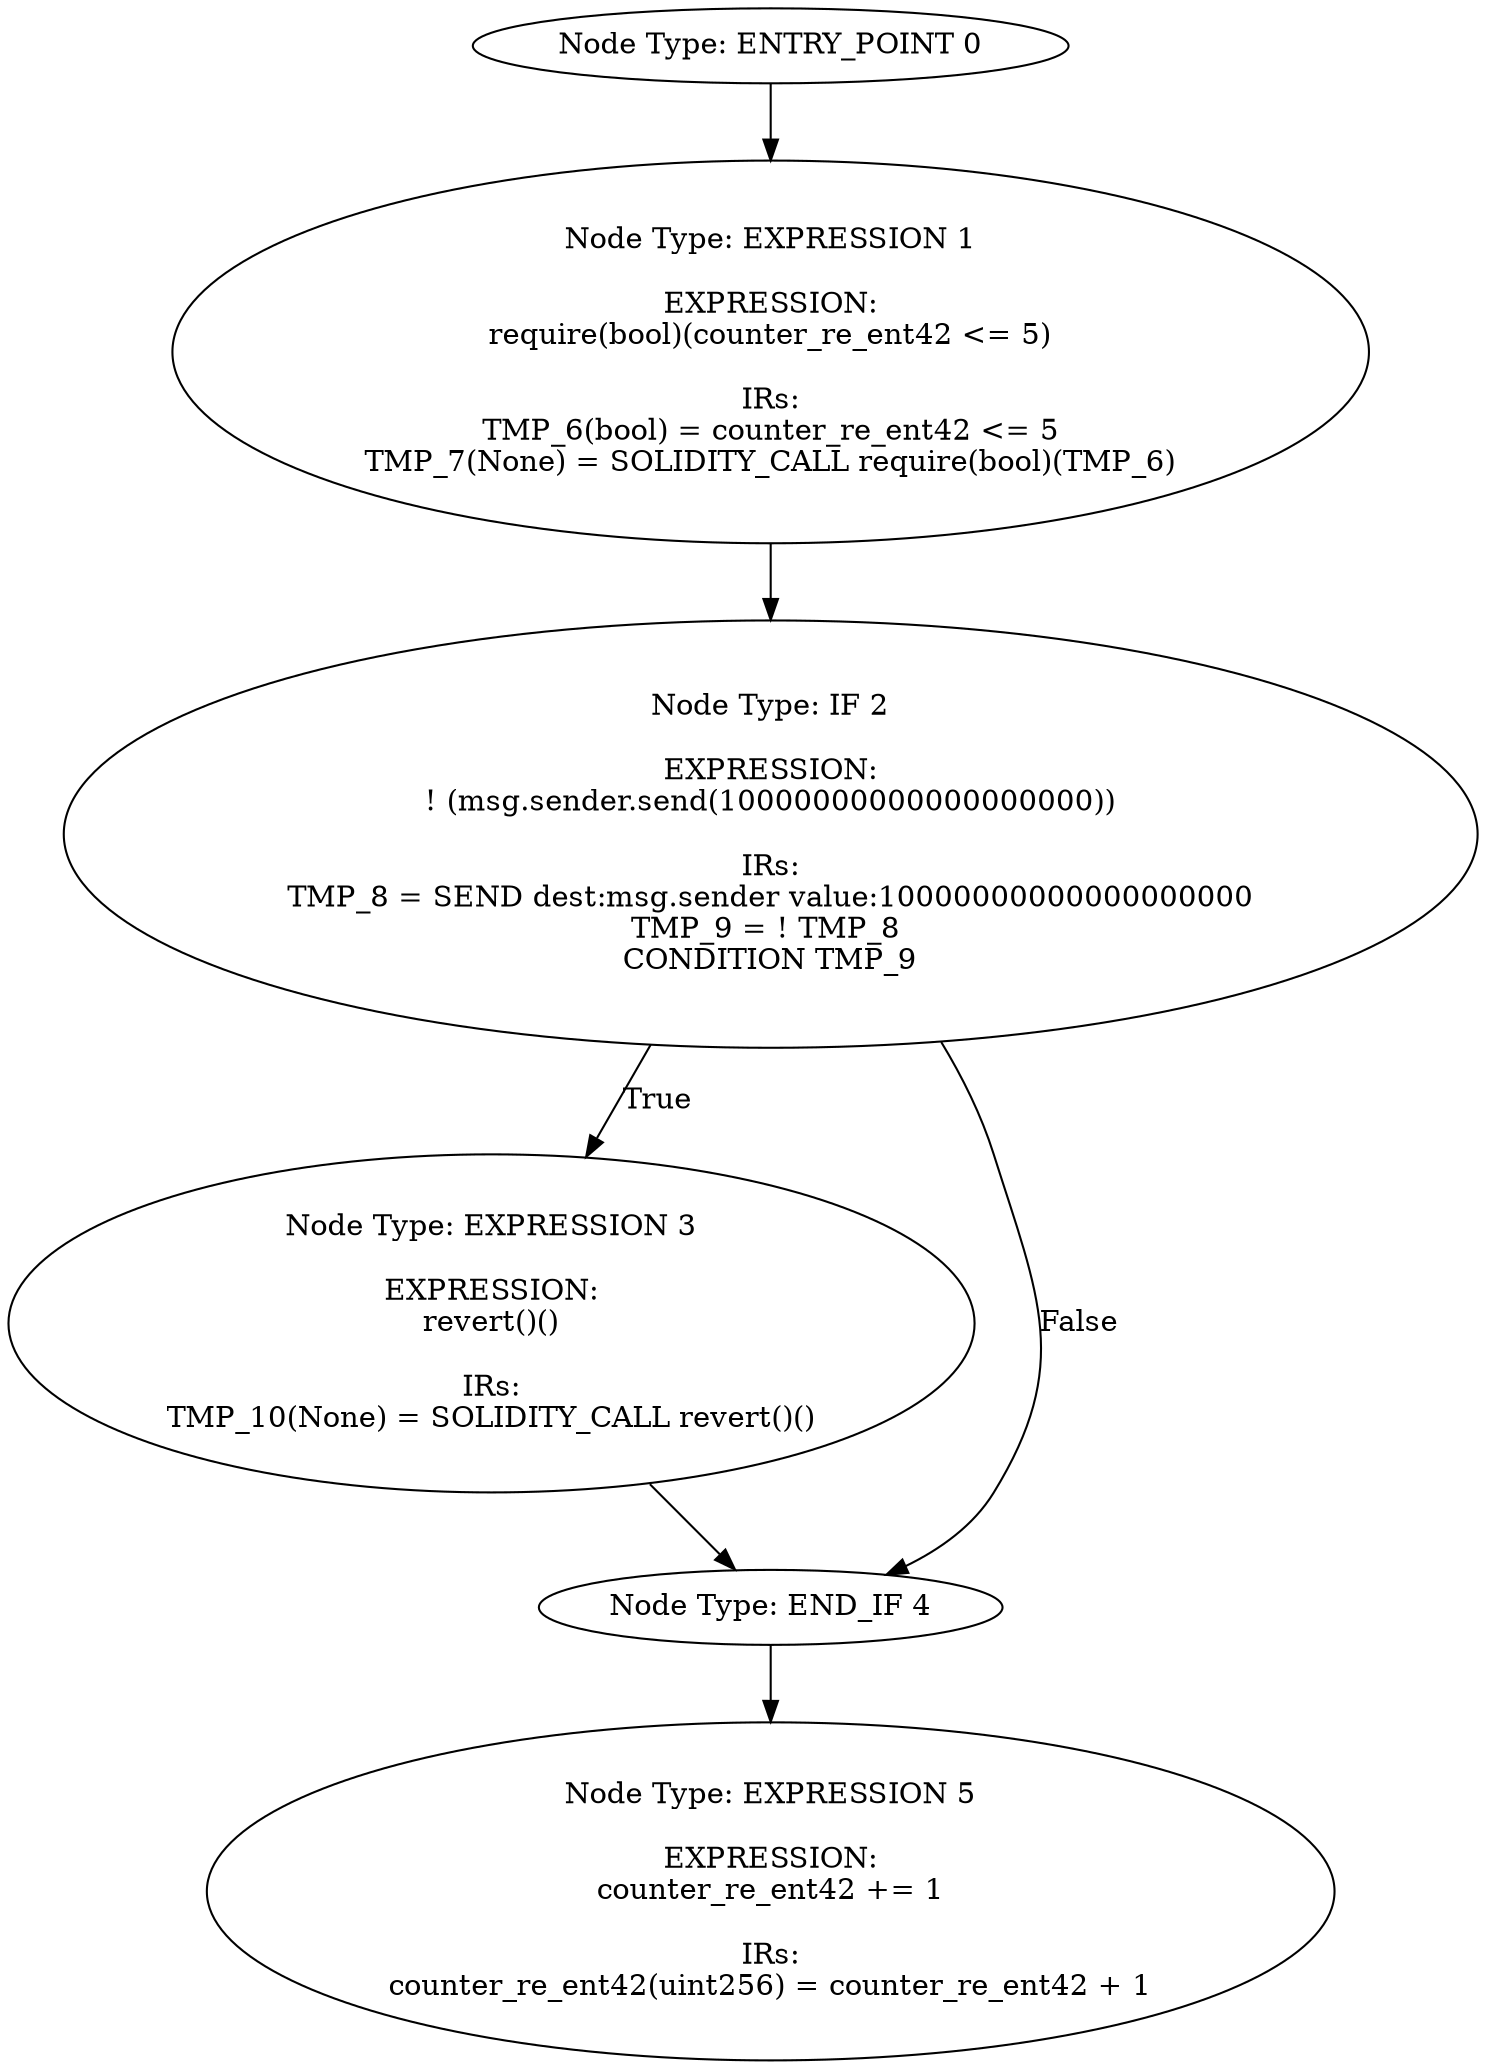 digraph{
0[label="Node Type: ENTRY_POINT 0
"];
0->1;
1[label="Node Type: EXPRESSION 1

EXPRESSION:
require(bool)(counter_re_ent42 <= 5)

IRs:
TMP_6(bool) = counter_re_ent42 <= 5
TMP_7(None) = SOLIDITY_CALL require(bool)(TMP_6)"];
1->2;
2[label="Node Type: IF 2

EXPRESSION:
! (msg.sender.send(10000000000000000000))

IRs:
TMP_8 = SEND dest:msg.sender value:10000000000000000000
TMP_9 = ! TMP_8 
CONDITION TMP_9"];
2->3[label="True"];
2->4[label="False"];
3[label="Node Type: EXPRESSION 3

EXPRESSION:
revert()()

IRs:
TMP_10(None) = SOLIDITY_CALL revert()()"];
3->4;
4[label="Node Type: END_IF 4
"];
4->5;
5[label="Node Type: EXPRESSION 5

EXPRESSION:
counter_re_ent42 += 1

IRs:
counter_re_ent42(uint256) = counter_re_ent42 + 1"];
}
